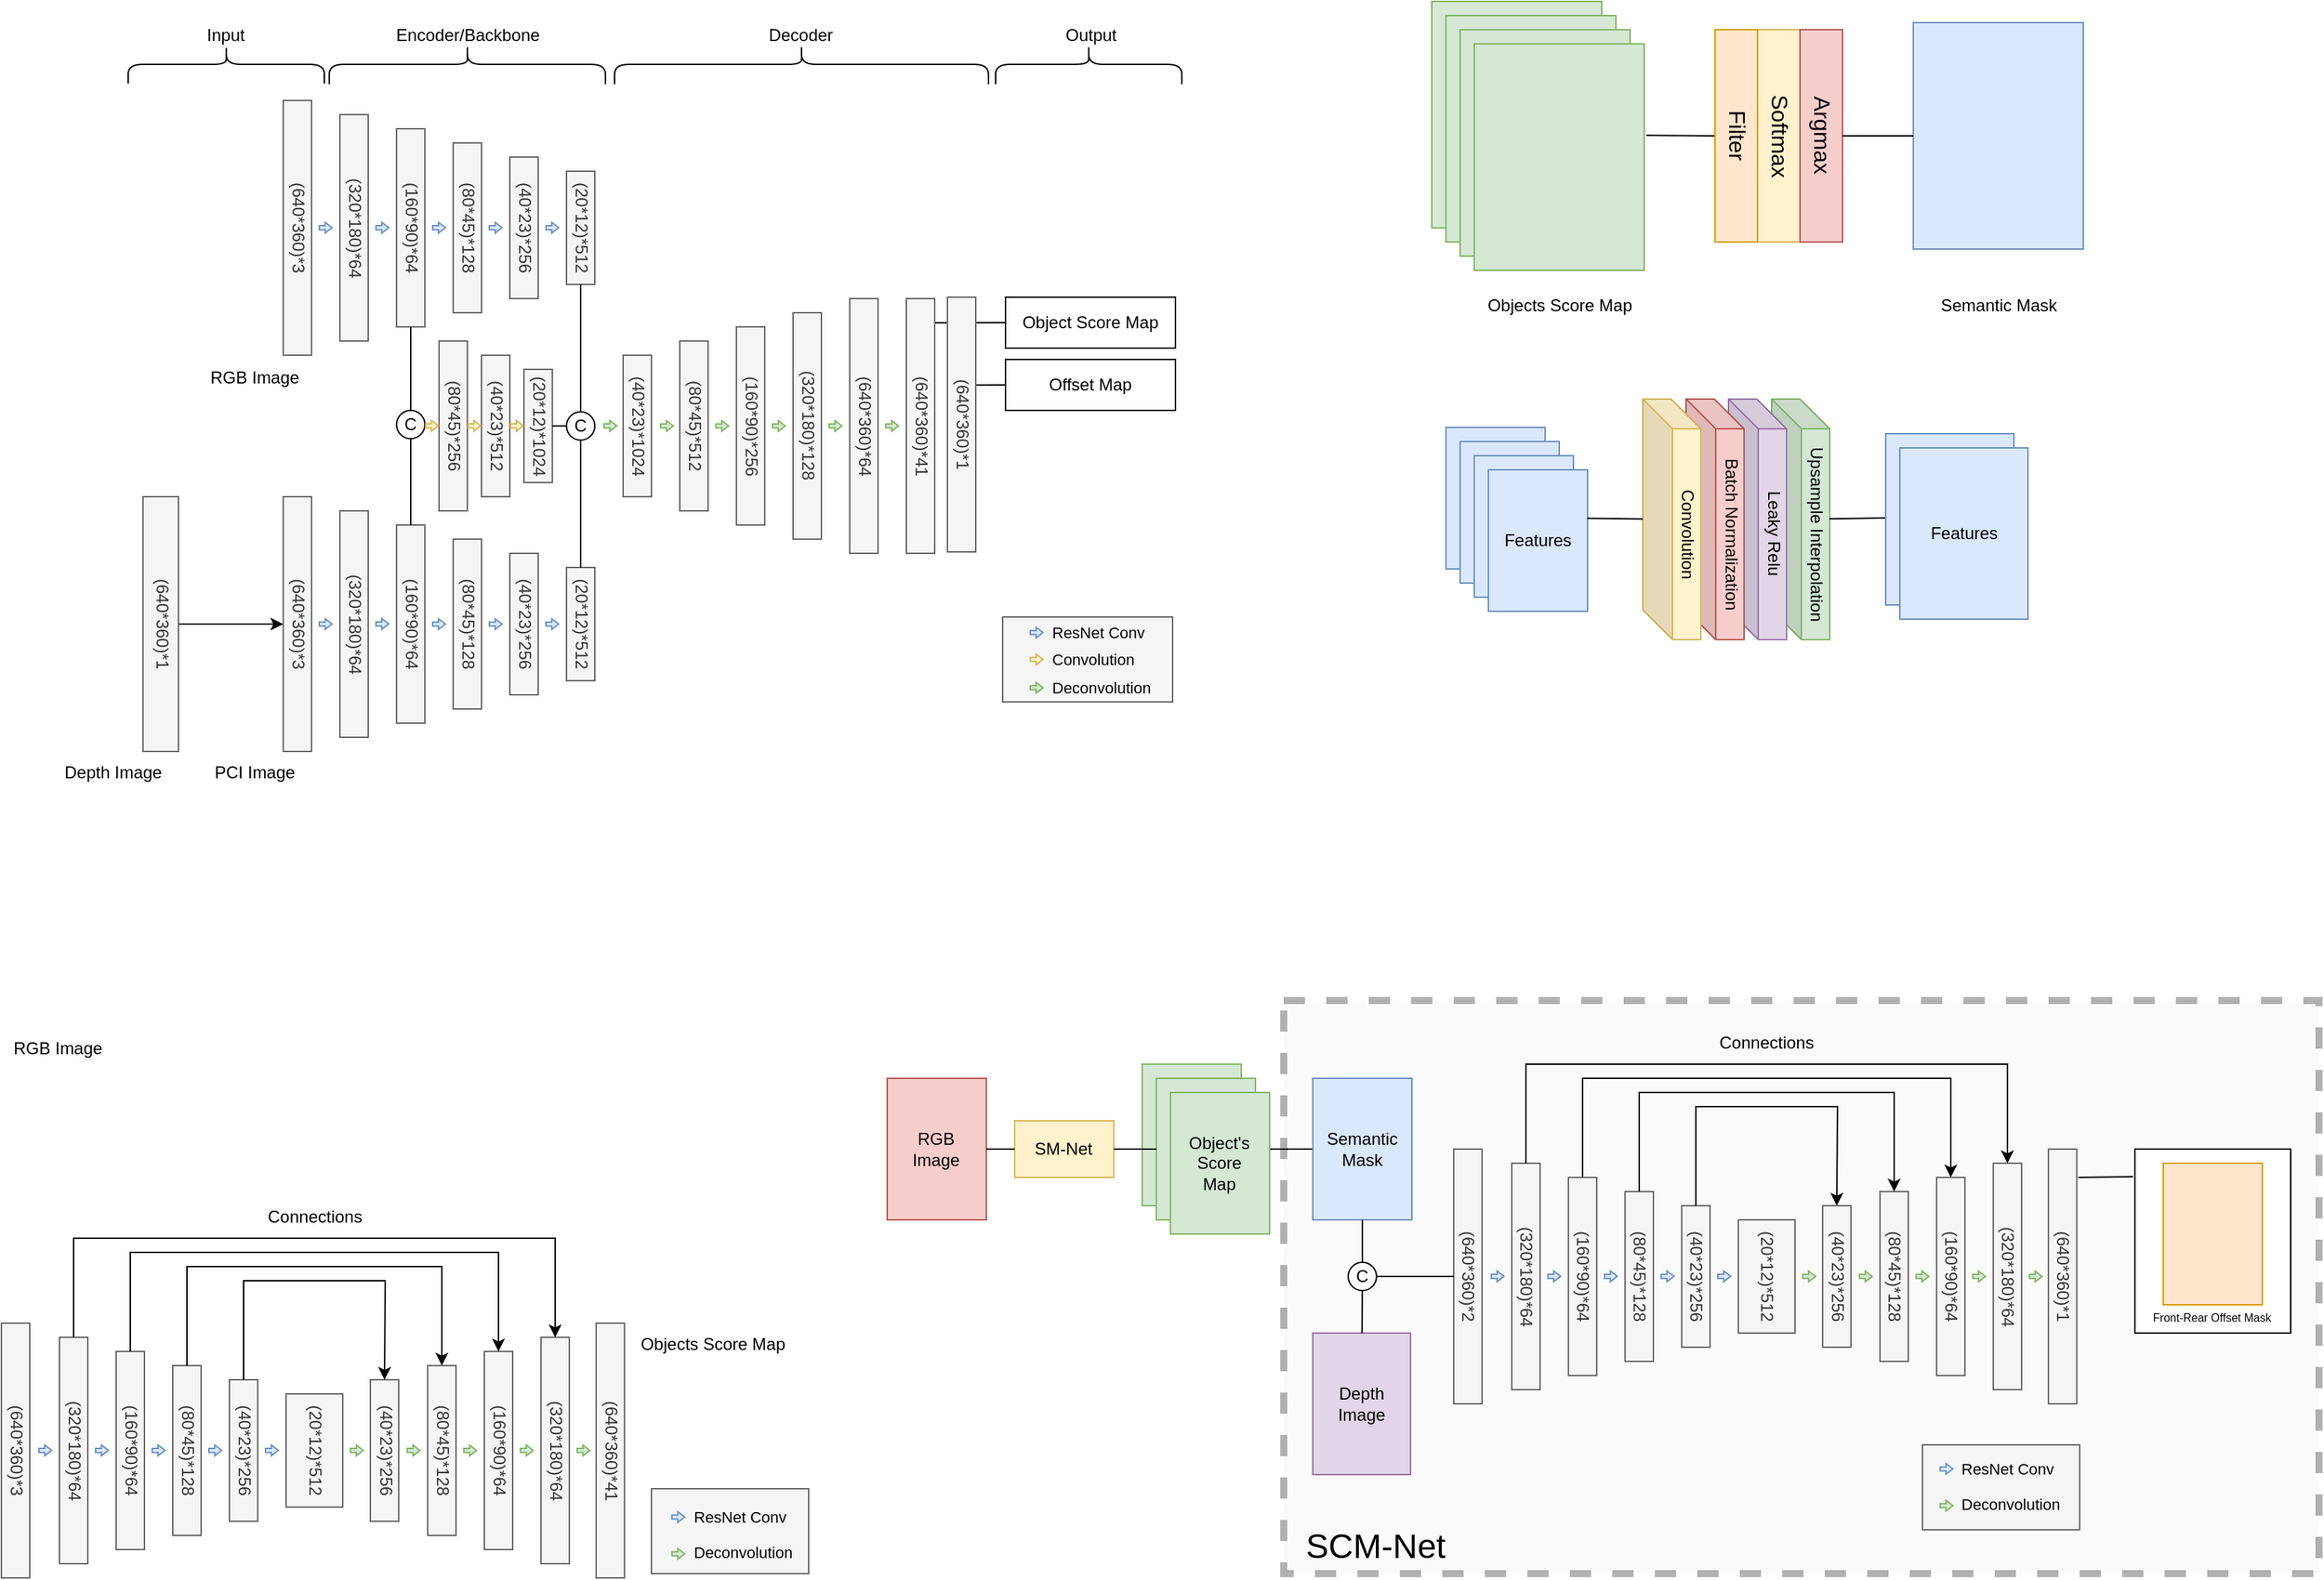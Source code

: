 <mxfile version="24.5.5" type="github">
  <diagram name="Page-1" id="Zy-w6W-C0kYEm2fz4P6m">
    <mxGraphModel dx="1542" dy="823" grid="1" gridSize="10" guides="1" tooltips="1" connect="1" arrows="1" fold="1" page="1" pageScale="1" pageWidth="827" pageHeight="1169" math="0" shadow="0">
      <root>
        <mxCell id="0" />
        <mxCell id="1" parent="0" />
        <mxCell id="u4eNcVwkfvrHF72oSNZv-178" value="" style="rounded=0;whiteSpace=wrap;html=1;fillColor=#f5f5f5;fontColor=#333333;strokeColor=#666666;opacity=50;dashed=1;perimeterSpacing=0;strokeWidth=5;" vertex="1" parent="1">
          <mxGeometry x="905.47" y="761" width="731" height="405" as="geometry" />
        </mxCell>
        <mxCell id="u4eNcVwkfvrHF72oSNZv-167" value="Upsample Interpolation" style="shape=cube;whiteSpace=wrap;html=1;boundedLbl=1;backgroundOutline=1;darkOpacity=0.05;darkOpacity2=0.1;size=21;textDirection=vertical-lr;fillColor=#d5e8d4;strokeColor=#82b366;" vertex="1" parent="1">
          <mxGeometry x="1250" y="336" width="41" height="170" as="geometry" />
        </mxCell>
        <mxCell id="u4eNcVwkfvrHF72oSNZv-166" value="Leaky Relu" style="shape=cube;whiteSpace=wrap;html=1;boundedLbl=1;backgroundOutline=1;darkOpacity=0.05;darkOpacity2=0.1;size=21;textDirection=vertical-lr;fillColor=#e1d5e7;strokeColor=#9673a6;" vertex="1" parent="1">
          <mxGeometry x="1219.5" y="336" width="41" height="170" as="geometry" />
        </mxCell>
        <mxCell id="u4eNcVwkfvrHF72oSNZv-165" value="Batch Normalization" style="shape=cube;whiteSpace=wrap;html=1;boundedLbl=1;backgroundOutline=1;darkOpacity=0.05;darkOpacity2=0.1;size=21;textDirection=vertical-lr;fillColor=#f8cecc;strokeColor=#b85450;" vertex="1" parent="1">
          <mxGeometry x="1189.5" y="336" width="41" height="170" as="geometry" />
        </mxCell>
        <mxCell id="u4eNcVwkfvrHF72oSNZv-153" value="" style="endArrow=none;html=1;rounded=0;entryX=0;entryY=0.5;entryDx=0;entryDy=0;" edge="1" parent="1" source="u4eNcVwkfvrHF72oSNZv-142" target="u4eNcVwkfvrHF72oSNZv-145">
          <mxGeometry width="50" height="50" relative="1" as="geometry">
            <mxPoint x="966.47" y="786" as="sourcePoint" />
            <mxPoint x="1016.47" y="736" as="targetPoint" />
          </mxGeometry>
        </mxCell>
        <mxCell id="r9aLiCNh6eFGl1xrJVVZ-21" value="" style="endArrow=none;html=1;rounded=0;entryX=0;entryY=0.5;entryDx=0;entryDy=0;exitX=0.976;exitY=0.345;exitDx=0;exitDy=0;exitPerimeter=0;" parent="1" source="fbtM9cgjG_IqE8QU2dOS-1" target="r9aLiCNh6eFGl1xrJVVZ-18" edge="1">
          <mxGeometry width="50" height="50" relative="1" as="geometry">
            <mxPoint x="690" y="326" as="sourcePoint" />
            <mxPoint x="790" y="320" as="targetPoint" />
          </mxGeometry>
        </mxCell>
        <mxCell id="r9aLiCNh6eFGl1xrJVVZ-19" value="" style="endArrow=none;html=1;rounded=0;entryX=0;entryY=0.5;entryDx=0;entryDy=0;exitX=0.996;exitY=0.095;exitDx=0;exitDy=0;exitPerimeter=0;" parent="1" source="uLbwFLICeJDCESh0d5ET-37" target="r9aLiCNh6eFGl1xrJVVZ-17" edge="1">
          <mxGeometry width="50" height="50" relative="1" as="geometry">
            <mxPoint x="740" y="370" as="sourcePoint" />
            <mxPoint x="790" y="320" as="targetPoint" />
          </mxGeometry>
        </mxCell>
        <mxCell id="r9aLiCNh6eFGl1xrJVVZ-11" value="" style="rounded=0;whiteSpace=wrap;html=1;fillColor=#f5f5f5;fontColor=#333333;strokeColor=#666666;" parent="1" vertex="1">
          <mxGeometry x="707" y="490" width="120" height="60" as="geometry" />
        </mxCell>
        <mxCell id="uLbwFLICeJDCESh0d5ET-1" value="(640*360)*3" style="rounded=0;whiteSpace=wrap;html=1;textDirection=vertical-lr;fillColor=#f5f5f5;fontColor=#333333;strokeColor=#666666;" parent="1" vertex="1">
          <mxGeometry x="199" y="125" width="20" height="180" as="geometry" />
        </mxCell>
        <mxCell id="uLbwFLICeJDCESh0d5ET-2" value="(320*180)*64" style="rounded=0;whiteSpace=wrap;html=1;textDirection=vertical-lr;fillColor=#f5f5f5;fontColor=#333333;strokeColor=#666666;" parent="1" vertex="1">
          <mxGeometry x="239" y="135" width="20" height="160" as="geometry" />
        </mxCell>
        <mxCell id="uLbwFLICeJDCESh0d5ET-3" value="(160*90)*64" style="rounded=0;whiteSpace=wrap;html=1;textDirection=vertical-lr;fillColor=#f5f5f5;fontColor=#333333;strokeColor=#666666;" parent="1" vertex="1">
          <mxGeometry x="279" y="145" width="20" height="140" as="geometry" />
        </mxCell>
        <mxCell id="uLbwFLICeJDCESh0d5ET-4" value="(80*45)*128" style="rounded=0;whiteSpace=wrap;html=1;textDirection=vertical-lr;fillColor=#f5f5f5;fontColor=#333333;strokeColor=#666666;" parent="1" vertex="1">
          <mxGeometry x="319" y="155" width="20" height="120" as="geometry" />
        </mxCell>
        <mxCell id="uLbwFLICeJDCESh0d5ET-5" value="(40*23)*256" style="rounded=0;whiteSpace=wrap;html=1;textDirection=vertical-lr;fillColor=#f5f5f5;fontColor=#333333;strokeColor=#666666;" parent="1" vertex="1">
          <mxGeometry x="359" y="165" width="20" height="100" as="geometry" />
        </mxCell>
        <mxCell id="uLbwFLICeJDCESh0d5ET-8" value="(640*360)*3" style="rounded=0;whiteSpace=wrap;html=1;textDirection=vertical-lr;fillColor=#f5f5f5;fontColor=#333333;strokeColor=#666666;" parent="1" vertex="1">
          <mxGeometry x="199" y="405" width="20" height="180" as="geometry" />
        </mxCell>
        <mxCell id="uLbwFLICeJDCESh0d5ET-9" value="(320*180)*64" style="rounded=0;whiteSpace=wrap;html=1;textDirection=vertical-lr;fillColor=#f5f5f5;fontColor=#333333;strokeColor=#666666;" parent="1" vertex="1">
          <mxGeometry x="239" y="415" width="20" height="160" as="geometry" />
        </mxCell>
        <mxCell id="uLbwFLICeJDCESh0d5ET-10" value="(160*90)*64" style="rounded=0;whiteSpace=wrap;html=1;textDirection=vertical-lr;fillColor=#f5f5f5;fontColor=#333333;strokeColor=#666666;" parent="1" vertex="1">
          <mxGeometry x="279" y="425" width="20" height="140" as="geometry" />
        </mxCell>
        <mxCell id="uLbwFLICeJDCESh0d5ET-11" value="(80*45)*128" style="rounded=0;whiteSpace=wrap;html=1;textDirection=vertical-lr;fillColor=#f5f5f5;fontColor=#333333;strokeColor=#666666;" parent="1" vertex="1">
          <mxGeometry x="319" y="435" width="20" height="120" as="geometry" />
        </mxCell>
        <mxCell id="uLbwFLICeJDCESh0d5ET-12" value="(40*23)*256" style="rounded=0;whiteSpace=wrap;html=1;textDirection=vertical-lr;fillColor=#f5f5f5;fontColor=#333333;strokeColor=#666666;" parent="1" vertex="1">
          <mxGeometry x="359" y="445" width="20" height="100" as="geometry" />
        </mxCell>
        <mxCell id="uLbwFLICeJDCESh0d5ET-13" value="(20*12)*512" style="rounded=0;whiteSpace=wrap;html=1;textDirection=vertical-lr;fillColor=#f5f5f5;fontColor=#333333;strokeColor=#666666;" parent="1" vertex="1">
          <mxGeometry x="399" y="175" width="20" height="80" as="geometry" />
        </mxCell>
        <mxCell id="uLbwFLICeJDCESh0d5ET-14" value="(20*12)*512" style="rounded=0;whiteSpace=wrap;html=1;textDirection=vertical-lr;fillColor=#f5f5f5;fontColor=#333333;strokeColor=#666666;" parent="1" vertex="1">
          <mxGeometry x="399" y="455" width="20" height="80" as="geometry" />
        </mxCell>
        <mxCell id="uLbwFLICeJDCESh0d5ET-15" value="C" style="ellipse;whiteSpace=wrap;html=1;aspect=fixed;" parent="1" vertex="1">
          <mxGeometry x="279" y="344" width="20" height="20" as="geometry" />
        </mxCell>
        <mxCell id="uLbwFLICeJDCESh0d5ET-16" value="" style="endArrow=none;html=1;rounded=0;entryX=0.5;entryY=1;entryDx=0;entryDy=0;exitX=0.5;exitY=0;exitDx=0;exitDy=0;" parent="1" source="uLbwFLICeJDCESh0d5ET-15" target="uLbwFLICeJDCESh0d5ET-3" edge="1">
          <mxGeometry width="50" height="50" relative="1" as="geometry">
            <mxPoint x="479" y="375" as="sourcePoint" />
            <mxPoint x="529" y="325" as="targetPoint" />
          </mxGeometry>
        </mxCell>
        <mxCell id="uLbwFLICeJDCESh0d5ET-17" value="" style="endArrow=none;html=1;rounded=0;exitX=0.5;exitY=0;exitDx=0;exitDy=0;entryX=0.5;entryY=1;entryDx=0;entryDy=0;" parent="1" source="uLbwFLICeJDCESh0d5ET-10" target="uLbwFLICeJDCESh0d5ET-15" edge="1">
          <mxGeometry width="50" height="50" relative="1" as="geometry">
            <mxPoint x="479" y="375" as="sourcePoint" />
            <mxPoint x="529" y="325" as="targetPoint" />
          </mxGeometry>
        </mxCell>
        <mxCell id="uLbwFLICeJDCESh0d5ET-18" value="(80*45)*256" style="rounded=0;whiteSpace=wrap;html=1;textDirection=vertical-lr;fillColor=#f5f5f5;fontColor=#333333;strokeColor=#666666;" parent="1" vertex="1">
          <mxGeometry x="309" y="295" width="20" height="120" as="geometry" />
        </mxCell>
        <mxCell id="uLbwFLICeJDCESh0d5ET-19" value="(40*23)*512" style="rounded=0;whiteSpace=wrap;html=1;textDirection=vertical-lr;fillColor=#f5f5f5;fontColor=#333333;strokeColor=#666666;" parent="1" vertex="1">
          <mxGeometry x="339" y="305" width="20" height="100" as="geometry" />
        </mxCell>
        <mxCell id="uLbwFLICeJDCESh0d5ET-20" value="(20*12)*1024" style="rounded=0;whiteSpace=wrap;html=1;textDirection=vertical-lr;fillColor=#f5f5f5;fontColor=#333333;strokeColor=#666666;" parent="1" vertex="1">
          <mxGeometry x="369" y="315" width="20" height="80" as="geometry" />
        </mxCell>
        <mxCell id="uLbwFLICeJDCESh0d5ET-21" value="C" style="ellipse;whiteSpace=wrap;html=1;aspect=fixed;" parent="1" vertex="1">
          <mxGeometry x="399" y="345" width="20" height="20" as="geometry" />
        </mxCell>
        <mxCell id="uLbwFLICeJDCESh0d5ET-26" value="" style="endArrow=none;html=1;rounded=0;entryX=0.5;entryY=1;entryDx=0;entryDy=0;exitX=0.5;exitY=0;exitDx=0;exitDy=0;" parent="1" source="uLbwFLICeJDCESh0d5ET-21" target="uLbwFLICeJDCESh0d5ET-13" edge="1">
          <mxGeometry width="50" height="50" relative="1" as="geometry">
            <mxPoint x="479" y="375" as="sourcePoint" />
            <mxPoint x="529" y="325" as="targetPoint" />
          </mxGeometry>
        </mxCell>
        <mxCell id="uLbwFLICeJDCESh0d5ET-27" value="" style="endArrow=none;html=1;rounded=0;exitX=0.5;exitY=0;exitDx=0;exitDy=0;entryX=0.5;entryY=1;entryDx=0;entryDy=0;" parent="1" source="uLbwFLICeJDCESh0d5ET-14" target="uLbwFLICeJDCESh0d5ET-21" edge="1">
          <mxGeometry width="50" height="50" relative="1" as="geometry">
            <mxPoint x="479" y="375" as="sourcePoint" />
            <mxPoint x="529" y="325" as="targetPoint" />
          </mxGeometry>
        </mxCell>
        <mxCell id="uLbwFLICeJDCESh0d5ET-32" value="(40*23)*1024" style="rounded=0;whiteSpace=wrap;html=1;textDirection=vertical-lr;fillColor=#f5f5f5;fontColor=#333333;strokeColor=#666666;" parent="1" vertex="1">
          <mxGeometry x="439" y="305" width="20" height="100" as="geometry" />
        </mxCell>
        <mxCell id="uLbwFLICeJDCESh0d5ET-33" value="(80*45)*512" style="rounded=0;whiteSpace=wrap;html=1;textDirection=vertical-lr;fillColor=#f5f5f5;fontColor=#333333;strokeColor=#666666;" parent="1" vertex="1">
          <mxGeometry x="479" y="295" width="20" height="120" as="geometry" />
        </mxCell>
        <mxCell id="uLbwFLICeJDCESh0d5ET-34" value="(160*90)*256" style="rounded=0;whiteSpace=wrap;html=1;textDirection=vertical-lr;fillColor=#f5f5f5;fontColor=#333333;strokeColor=#666666;" parent="1" vertex="1">
          <mxGeometry x="519" y="285" width="20" height="140" as="geometry" />
        </mxCell>
        <mxCell id="uLbwFLICeJDCESh0d5ET-35" value="(320*180)*128" style="rounded=0;whiteSpace=wrap;html=1;textDirection=vertical-lr;fillColor=#f5f5f5;fontColor=#333333;strokeColor=#666666;" parent="1" vertex="1">
          <mxGeometry x="559" y="275" width="20" height="160" as="geometry" />
        </mxCell>
        <mxCell id="uLbwFLICeJDCESh0d5ET-36" value="(640*360)*64" style="rounded=0;whiteSpace=wrap;html=1;textDirection=vertical-lr;fillColor=#f5f5f5;fontColor=#333333;strokeColor=#666666;" parent="1" vertex="1">
          <mxGeometry x="599" y="265" width="20" height="180" as="geometry" />
        </mxCell>
        <mxCell id="uLbwFLICeJDCESh0d5ET-37" value="(640*360)*41" style="rounded=0;whiteSpace=wrap;html=1;textDirection=vertical-lr;fillColor=#f5f5f5;fontColor=#333333;strokeColor=#666666;" parent="1" vertex="1">
          <mxGeometry x="639" y="265" width="20" height="180" as="geometry" />
        </mxCell>
        <mxCell id="uLbwFLICeJDCESh0d5ET-48" value="" style="shape=flexArrow;endArrow=classic;html=1;rounded=0;endWidth=3.737;endSize=1.293;width=2.836;textDirection=vertical-lr;fillColor=#d5e8d4;strokeColor=#82b366;" parent="1" edge="1">
          <mxGeometry width="50" height="50" relative="1" as="geometry">
            <mxPoint x="465" y="355" as="sourcePoint" />
            <mxPoint x="475" y="355" as="targetPoint" />
          </mxGeometry>
        </mxCell>
        <mxCell id="uLbwFLICeJDCESh0d5ET-52" value="" style="shape=flexArrow;endArrow=classic;html=1;rounded=0;endWidth=3.737;endSize=1.293;width=2.836;fillColor=#fff2cc;strokeColor=#d6b656;" parent="1" edge="1">
          <mxGeometry width="50" height="50" relative="1" as="geometry">
            <mxPoint x="299" y="354.9" as="sourcePoint" />
            <mxPoint x="309" y="354.9" as="targetPoint" />
          </mxGeometry>
        </mxCell>
        <mxCell id="uLbwFLICeJDCESh0d5ET-53" value="" style="shape=flexArrow;endArrow=classic;html=1;rounded=0;endWidth=3.737;endSize=1.293;width=2.836;textDirection=vertical-lr;fillColor=#fff2cc;strokeColor=#d6b656;" parent="1" edge="1">
          <mxGeometry width="50" height="50" relative="1" as="geometry">
            <mxPoint x="329" y="354.9" as="sourcePoint" />
            <mxPoint x="339" y="354.9" as="targetPoint" />
          </mxGeometry>
        </mxCell>
        <mxCell id="uLbwFLICeJDCESh0d5ET-54" value="" style="shape=flexArrow;endArrow=classic;html=1;rounded=0;endWidth=3.737;endSize=1.293;width=2.836;textDirection=vertical-lr;fillColor=#fff2cc;strokeColor=#d6b656;" parent="1" edge="1">
          <mxGeometry width="50" height="50" relative="1" as="geometry">
            <mxPoint x="359" y="354.9" as="sourcePoint" />
            <mxPoint x="369" y="354.9" as="targetPoint" />
          </mxGeometry>
        </mxCell>
        <mxCell id="uLbwFLICeJDCESh0d5ET-57" value="" style="shape=flexArrow;endArrow=classic;html=1;rounded=0;endWidth=3.737;endSize=1.293;width=2.836;textDirection=vertical-lr;fillColor=#dae8fc;strokeColor=#6c8ebf;" parent="1" edge="1">
          <mxGeometry width="50" height="50" relative="1" as="geometry">
            <mxPoint x="224" y="495" as="sourcePoint" />
            <mxPoint x="234" y="495" as="targetPoint" />
          </mxGeometry>
        </mxCell>
        <mxCell id="uLbwFLICeJDCESh0d5ET-58" value="" style="shape=flexArrow;endArrow=classic;html=1;rounded=0;endWidth=3.737;endSize=1.293;width=2.836;textDirection=vertical-lr;fillColor=#dae8fc;strokeColor=#6c8ebf;" parent="1" edge="1">
          <mxGeometry width="50" height="50" relative="1" as="geometry">
            <mxPoint x="264" y="494.9" as="sourcePoint" />
            <mxPoint x="274" y="494.9" as="targetPoint" />
          </mxGeometry>
        </mxCell>
        <mxCell id="uLbwFLICeJDCESh0d5ET-59" value="" style="shape=flexArrow;endArrow=classic;html=1;rounded=0;endWidth=3.737;endSize=1.293;width=2.836;textDirection=vertical-lr;fillColor=#dae8fc;strokeColor=#6c8ebf;" parent="1" edge="1">
          <mxGeometry width="50" height="50" relative="1" as="geometry">
            <mxPoint x="304" y="495" as="sourcePoint" />
            <mxPoint x="314" y="495" as="targetPoint" />
          </mxGeometry>
        </mxCell>
        <mxCell id="uLbwFLICeJDCESh0d5ET-60" value="" style="shape=flexArrow;endArrow=classic;html=1;rounded=0;endWidth=3.737;endSize=1.293;width=2.836;textDirection=vertical-lr;fillColor=#dae8fc;strokeColor=#6c8ebf;" parent="1" edge="1">
          <mxGeometry width="50" height="50" relative="1" as="geometry">
            <mxPoint x="344" y="495" as="sourcePoint" />
            <mxPoint x="354" y="495" as="targetPoint" />
          </mxGeometry>
        </mxCell>
        <mxCell id="uLbwFLICeJDCESh0d5ET-61" value="" style="shape=flexArrow;endArrow=classic;html=1;rounded=0;endWidth=3.737;endSize=1.293;width=2.836;textDirection=vertical-lr;fillColor=#dae8fc;strokeColor=#6c8ebf;" parent="1" edge="1">
          <mxGeometry width="50" height="50" relative="1" as="geometry">
            <mxPoint x="384" y="495" as="sourcePoint" />
            <mxPoint x="394" y="495" as="targetPoint" />
          </mxGeometry>
        </mxCell>
        <mxCell id="uLbwFLICeJDCESh0d5ET-62" value="" style="shape=flexArrow;endArrow=classic;html=1;rounded=0;endWidth=3.737;endSize=1.293;width=2.836;textDirection=vertical-lr;fillColor=#dae8fc;strokeColor=#6c8ebf;" parent="1" edge="1">
          <mxGeometry width="50" height="50" relative="1" as="geometry">
            <mxPoint x="224" y="214.9" as="sourcePoint" />
            <mxPoint x="234" y="214.9" as="targetPoint" />
          </mxGeometry>
        </mxCell>
        <mxCell id="uLbwFLICeJDCESh0d5ET-63" value="" style="shape=flexArrow;endArrow=classic;html=1;rounded=0;endWidth=3.737;endSize=1.293;width=2.836;textDirection=vertical-lr;fillColor=#dae8fc;strokeColor=#6c8ebf;" parent="1" edge="1">
          <mxGeometry width="50" height="50" relative="1" as="geometry">
            <mxPoint x="264" y="214.9" as="sourcePoint" />
            <mxPoint x="274" y="214.9" as="targetPoint" />
          </mxGeometry>
        </mxCell>
        <mxCell id="uLbwFLICeJDCESh0d5ET-64" value="" style="shape=flexArrow;endArrow=classic;html=1;rounded=0;endWidth=3.737;endSize=1.293;width=2.836;textDirection=vertical-lr;fillColor=#dae8fc;strokeColor=#6c8ebf;" parent="1" edge="1">
          <mxGeometry width="50" height="50" relative="1" as="geometry">
            <mxPoint x="304" y="214.9" as="sourcePoint" />
            <mxPoint x="314" y="214.9" as="targetPoint" />
          </mxGeometry>
        </mxCell>
        <mxCell id="uLbwFLICeJDCESh0d5ET-65" value="" style="shape=flexArrow;endArrow=classic;html=1;rounded=0;endWidth=3.737;endSize=1.293;width=2.836;textDirection=vertical-lr;fillColor=#dae8fc;strokeColor=#6c8ebf;" parent="1" edge="1">
          <mxGeometry width="50" height="50" relative="1" as="geometry">
            <mxPoint x="344" y="214.9" as="sourcePoint" />
            <mxPoint x="354" y="214.9" as="targetPoint" />
          </mxGeometry>
        </mxCell>
        <mxCell id="uLbwFLICeJDCESh0d5ET-66" value="" style="shape=flexArrow;endArrow=classic;html=1;rounded=0;endWidth=3.737;endSize=1.293;width=2.836;textDirection=vertical-lr;fillColor=#dae8fc;strokeColor=#6c8ebf;" parent="1" edge="1">
          <mxGeometry width="50" height="50" relative="1" as="geometry">
            <mxPoint x="384" y="214.9" as="sourcePoint" />
            <mxPoint x="394" y="214.9" as="targetPoint" />
          </mxGeometry>
        </mxCell>
        <mxCell id="uLbwFLICeJDCESh0d5ET-67" value="" style="shape=flexArrow;endArrow=classic;html=1;rounded=0;endWidth=3.737;endSize=1.293;width=2.836;fillColor=#d5e8d4;strokeColor=#82b366;" parent="1" edge="1">
          <mxGeometry width="50" height="50" relative="1" as="geometry">
            <mxPoint x="425" y="354.9" as="sourcePoint" />
            <mxPoint x="435" y="354.9" as="targetPoint" />
          </mxGeometry>
        </mxCell>
        <mxCell id="uLbwFLICeJDCESh0d5ET-68" value="" style="shape=flexArrow;endArrow=classic;html=1;rounded=0;endWidth=3.737;endSize=1.293;width=2.836;textDirection=vertical-lr;fillColor=#d5e8d4;strokeColor=#82b366;" parent="1" edge="1">
          <mxGeometry width="50" height="50" relative="1" as="geometry">
            <mxPoint x="504" y="355" as="sourcePoint" />
            <mxPoint x="514" y="355" as="targetPoint" />
          </mxGeometry>
        </mxCell>
        <mxCell id="uLbwFLICeJDCESh0d5ET-70" value="" style="shape=flexArrow;endArrow=classic;html=1;rounded=0;endWidth=3.737;endSize=1.293;width=2.836;textDirection=vertical-lr;fillColor=#d5e8d4;strokeColor=#82b366;" parent="1" edge="1">
          <mxGeometry width="50" height="50" relative="1" as="geometry">
            <mxPoint x="544" y="355" as="sourcePoint" />
            <mxPoint x="554" y="355" as="targetPoint" />
          </mxGeometry>
        </mxCell>
        <mxCell id="uLbwFLICeJDCESh0d5ET-71" value="" style="shape=flexArrow;endArrow=classic;html=1;rounded=0;endWidth=3.737;endSize=1.293;width=2.836;textDirection=vertical-lr;fillColor=#d5e8d4;strokeColor=#82b366;" parent="1" edge="1">
          <mxGeometry width="50" height="50" relative="1" as="geometry">
            <mxPoint x="584" y="355" as="sourcePoint" />
            <mxPoint x="594" y="355" as="targetPoint" />
          </mxGeometry>
        </mxCell>
        <mxCell id="uLbwFLICeJDCESh0d5ET-72" value="" style="shape=flexArrow;endArrow=classic;html=1;rounded=0;endWidth=3.737;endSize=1.293;width=2.836;textDirection=vertical-lr;fillColor=#d5e8d4;strokeColor=#82b366;" parent="1" edge="1">
          <mxGeometry width="50" height="50" relative="1" as="geometry">
            <mxPoint x="624" y="355" as="sourcePoint" />
            <mxPoint x="634" y="355" as="targetPoint" />
          </mxGeometry>
        </mxCell>
        <mxCell id="uLbwFLICeJDCESh0d5ET-74" value="" style="endArrow=none;html=1;rounded=0;exitX=1;exitY=0.5;exitDx=0;exitDy=0;" parent="1" source="uLbwFLICeJDCESh0d5ET-20" edge="1">
          <mxGeometry width="50" height="50" relative="1" as="geometry">
            <mxPoint x="409" y="405" as="sourcePoint" />
            <mxPoint x="399" y="355" as="targetPoint" />
          </mxGeometry>
        </mxCell>
        <mxCell id="fbtM9cgjG_IqE8QU2dOS-1" value="(640*360)*1" style="rounded=0;whiteSpace=wrap;html=1;textDirection=vertical-lr;fillColor=#f5f5f5;fontColor=#333333;strokeColor=#666666;" parent="1" vertex="1">
          <mxGeometry x="668" y="264" width="20" height="180" as="geometry" />
        </mxCell>
        <mxCell id="r9aLiCNh6eFGl1xrJVVZ-3" value="" style="shape=flexArrow;endArrow=classic;html=1;rounded=0;endWidth=3.737;endSize=1.293;width=2.836;textDirection=vertical-lr;fillColor=#dae8fc;strokeColor=#6c8ebf;" parent="1" edge="1">
          <mxGeometry width="50" height="50" relative="1" as="geometry">
            <mxPoint x="726" y="501" as="sourcePoint" />
            <mxPoint x="736" y="501" as="targetPoint" />
          </mxGeometry>
        </mxCell>
        <mxCell id="r9aLiCNh6eFGl1xrJVVZ-5" value="ResNet Conv" style="text;html=1;align=left;verticalAlign=middle;whiteSpace=wrap;rounded=0;fontSize=11;" parent="1" vertex="1">
          <mxGeometry x="740" y="486" width="70" height="30" as="geometry" />
        </mxCell>
        <mxCell id="r9aLiCNh6eFGl1xrJVVZ-6" value="" style="shape=flexArrow;endArrow=classic;html=1;rounded=0;endWidth=3.737;endSize=1.293;width=2.836;textDirection=vertical-lr;fillColor=#fff2cc;strokeColor=#d6b656;" parent="1" edge="1">
          <mxGeometry width="50" height="50" relative="1" as="geometry">
            <mxPoint x="726" y="520" as="sourcePoint" />
            <mxPoint x="736" y="520" as="targetPoint" />
          </mxGeometry>
        </mxCell>
        <mxCell id="r9aLiCNh6eFGl1xrJVVZ-7" value="Convolution" style="text;html=1;align=left;verticalAlign=middle;whiteSpace=wrap;rounded=0;fontSize=11;" parent="1" vertex="1">
          <mxGeometry x="740" y="505" width="70" height="30" as="geometry" />
        </mxCell>
        <mxCell id="r9aLiCNh6eFGl1xrJVVZ-8" value="" style="shape=flexArrow;endArrow=classic;html=1;rounded=0;endWidth=3.737;endSize=1.293;width=2.836;textDirection=vertical-lr;fillColor=#d5e8d4;strokeColor=#82b366;" parent="1" edge="1">
          <mxGeometry width="50" height="50" relative="1" as="geometry">
            <mxPoint x="726" y="540" as="sourcePoint" />
            <mxPoint x="736" y="540" as="targetPoint" />
          </mxGeometry>
        </mxCell>
        <mxCell id="r9aLiCNh6eFGl1xrJVVZ-9" value="Deconvolution" style="text;html=1;align=left;verticalAlign=middle;whiteSpace=wrap;rounded=0;fontSize=11;" parent="1" vertex="1">
          <mxGeometry x="740" y="525" width="70" height="30" as="geometry" />
        </mxCell>
        <mxCell id="r9aLiCNh6eFGl1xrJVVZ-12" value="RGB Image" style="text;html=1;align=center;verticalAlign=middle;whiteSpace=wrap;rounded=0;" parent="1" vertex="1">
          <mxGeometry x="139" y="306" width="80" height="30" as="geometry" />
        </mxCell>
        <mxCell id="r9aLiCNh6eFGl1xrJVVZ-13" value="Depth Image" style="text;html=1;align=center;verticalAlign=middle;whiteSpace=wrap;rounded=0;" parent="1" vertex="1">
          <mxGeometry x="39" y="585" width="80" height="30" as="geometry" />
        </mxCell>
        <mxCell id="r9aLiCNh6eFGl1xrJVVZ-15" value="" style="edgeStyle=orthogonalEdgeStyle;rounded=0;orthogonalLoop=1;jettySize=auto;html=1;" parent="1" source="r9aLiCNh6eFGl1xrJVVZ-14" target="uLbwFLICeJDCESh0d5ET-8" edge="1">
          <mxGeometry relative="1" as="geometry" />
        </mxCell>
        <mxCell id="r9aLiCNh6eFGl1xrJVVZ-14" value="(640*360)*1" style="rounded=0;whiteSpace=wrap;html=1;textDirection=vertical-lr;fillColor=#f5f5f5;fontColor=#333333;strokeColor=#666666;" parent="1" vertex="1">
          <mxGeometry x="100" y="405" width="25" height="180" as="geometry" />
        </mxCell>
        <mxCell id="r9aLiCNh6eFGl1xrJVVZ-16" value="PCI Image" style="text;html=1;align=center;verticalAlign=middle;whiteSpace=wrap;rounded=0;" parent="1" vertex="1">
          <mxGeometry x="139" y="585" width="80" height="30" as="geometry" />
        </mxCell>
        <mxCell id="r9aLiCNh6eFGl1xrJVVZ-17" value="Object Score Map" style="rounded=0;whiteSpace=wrap;html=1;" parent="1" vertex="1">
          <mxGeometry x="709" y="264" width="120" height="36" as="geometry" />
        </mxCell>
        <mxCell id="r9aLiCNh6eFGl1xrJVVZ-18" value="Offset Map" style="rounded=0;whiteSpace=wrap;html=1;" parent="1" vertex="1">
          <mxGeometry x="709" y="308" width="120" height="36" as="geometry" />
        </mxCell>
        <mxCell id="u4eNcVwkfvrHF72oSNZv-18" value="" style="shape=curlyBracket;whiteSpace=wrap;html=1;rounded=1;labelPosition=left;verticalLabelPosition=middle;align=right;verticalAlign=middle;rotation=90;size=0.5;" vertex="1" parent="1">
          <mxGeometry x="314.98" y="2" width="28.05" height="195" as="geometry" />
        </mxCell>
        <mxCell id="u4eNcVwkfvrHF72oSNZv-20" value="Encoder/Backbone" style="text;html=1;align=center;verticalAlign=middle;whiteSpace=wrap;rounded=0;" vertex="1" parent="1">
          <mxGeometry x="268.51" y="63.5" width="121" height="30" as="geometry" />
        </mxCell>
        <mxCell id="u4eNcVwkfvrHF72oSNZv-21" value="" style="shape=curlyBracket;whiteSpace=wrap;html=1;rounded=1;labelPosition=left;verticalLabelPosition=middle;align=right;verticalAlign=middle;rotation=90;size=0.5;" vertex="1" parent="1">
          <mxGeometry x="145.25" y="30.25" width="27.05" height="138.5" as="geometry" />
        </mxCell>
        <mxCell id="u4eNcVwkfvrHF72oSNZv-22" value="Input" style="text;html=1;align=center;verticalAlign=middle;whiteSpace=wrap;rounded=0;" vertex="1" parent="1">
          <mxGeometry x="98.28" y="63.5" width="121" height="30" as="geometry" />
        </mxCell>
        <mxCell id="u4eNcVwkfvrHF72oSNZv-25" value="" style="shape=curlyBracket;whiteSpace=wrap;html=1;rounded=1;labelPosition=left;verticalLabelPosition=middle;align=right;verticalAlign=middle;rotation=90;size=0.5;" vertex="1" parent="1">
          <mxGeometry x="550.95" y="-32.5" width="28.05" height="264" as="geometry" />
        </mxCell>
        <mxCell id="u4eNcVwkfvrHF72oSNZv-26" value="Decoder" style="text;html=1;align=center;verticalAlign=middle;whiteSpace=wrap;rounded=0;" vertex="1" parent="1">
          <mxGeometry x="504.47" y="63.5" width="121" height="30" as="geometry" />
        </mxCell>
        <mxCell id="u4eNcVwkfvrHF72oSNZv-27" value="" style="shape=curlyBracket;whiteSpace=wrap;html=1;rounded=1;labelPosition=left;verticalLabelPosition=middle;align=right;verticalAlign=middle;rotation=90;size=0.5;" vertex="1" parent="1">
          <mxGeometry x="753.75" y="33.75" width="28.05" height="131.5" as="geometry" />
        </mxCell>
        <mxCell id="u4eNcVwkfvrHF72oSNZv-28" value="Output" style="text;html=1;align=center;verticalAlign=middle;whiteSpace=wrap;rounded=0;" vertex="1" parent="1">
          <mxGeometry x="708.5" y="63.5" width="121" height="30" as="geometry" />
        </mxCell>
        <mxCell id="u4eNcVwkfvrHF72oSNZv-33" value="(640*360)*3" style="rounded=0;whiteSpace=wrap;html=1;textDirection=vertical-lr;fillColor=#f5f5f5;fontColor=#333333;strokeColor=#666666;" vertex="1" parent="1">
          <mxGeometry y="989" width="20" height="180" as="geometry" />
        </mxCell>
        <mxCell id="u4eNcVwkfvrHF72oSNZv-34" value="(320*180)*64" style="rounded=0;whiteSpace=wrap;html=1;textDirection=vertical-lr;fillColor=#f5f5f5;fontColor=#333333;strokeColor=#666666;" vertex="1" parent="1">
          <mxGeometry x="41" y="999" width="20" height="160" as="geometry" />
        </mxCell>
        <mxCell id="u4eNcVwkfvrHF72oSNZv-35" value="(160*90)*64" style="rounded=0;whiteSpace=wrap;html=1;textDirection=vertical-lr;fillColor=#f5f5f5;fontColor=#333333;strokeColor=#666666;" vertex="1" parent="1">
          <mxGeometry x="81" y="1009" width="20" height="140" as="geometry" />
        </mxCell>
        <mxCell id="u4eNcVwkfvrHF72oSNZv-36" value="(80*45)*128" style="rounded=0;whiteSpace=wrap;html=1;textDirection=vertical-lr;fillColor=#f5f5f5;fontColor=#333333;strokeColor=#666666;" vertex="1" parent="1">
          <mxGeometry x="121" y="1019" width="20" height="120" as="geometry" />
        </mxCell>
        <mxCell id="u4eNcVwkfvrHF72oSNZv-37" value="(40*23)*256" style="rounded=0;whiteSpace=wrap;html=1;textDirection=vertical-lr;fillColor=#f5f5f5;fontColor=#333333;strokeColor=#666666;" vertex="1" parent="1">
          <mxGeometry x="161" y="1029" width="20" height="100" as="geometry" />
        </mxCell>
        <mxCell id="u4eNcVwkfvrHF72oSNZv-38" value="(20*12)*512" style="rounded=0;whiteSpace=wrap;html=1;textDirection=vertical-lr;fillColor=#f5f5f5;fontColor=#333333;strokeColor=#666666;" vertex="1" parent="1">
          <mxGeometry x="201" y="1039" width="40" height="80" as="geometry" />
        </mxCell>
        <mxCell id="u4eNcVwkfvrHF72oSNZv-39" value="" style="shape=flexArrow;endArrow=classic;html=1;rounded=0;endWidth=3.737;endSize=1.293;width=2.836;textDirection=vertical-lr;fillColor=#dae8fc;strokeColor=#6c8ebf;" edge="1" parent="1">
          <mxGeometry width="50" height="50" relative="1" as="geometry">
            <mxPoint x="26" y="1078.9" as="sourcePoint" />
            <mxPoint x="36" y="1078.9" as="targetPoint" />
          </mxGeometry>
        </mxCell>
        <mxCell id="u4eNcVwkfvrHF72oSNZv-40" value="" style="shape=flexArrow;endArrow=classic;html=1;rounded=0;endWidth=3.737;endSize=1.293;width=2.836;textDirection=vertical-lr;fillColor=#dae8fc;strokeColor=#6c8ebf;" edge="1" parent="1">
          <mxGeometry width="50" height="50" relative="1" as="geometry">
            <mxPoint x="66" y="1078.9" as="sourcePoint" />
            <mxPoint x="76" y="1078.9" as="targetPoint" />
          </mxGeometry>
        </mxCell>
        <mxCell id="u4eNcVwkfvrHF72oSNZv-41" value="" style="shape=flexArrow;endArrow=classic;html=1;rounded=0;endWidth=3.737;endSize=1.293;width=2.836;textDirection=vertical-lr;fillColor=#dae8fc;strokeColor=#6c8ebf;" edge="1" parent="1">
          <mxGeometry width="50" height="50" relative="1" as="geometry">
            <mxPoint x="106" y="1078.9" as="sourcePoint" />
            <mxPoint x="116" y="1078.9" as="targetPoint" />
          </mxGeometry>
        </mxCell>
        <mxCell id="u4eNcVwkfvrHF72oSNZv-42" value="" style="shape=flexArrow;endArrow=classic;html=1;rounded=0;endWidth=3.737;endSize=1.293;width=2.836;textDirection=vertical-lr;fillColor=#dae8fc;strokeColor=#6c8ebf;" edge="1" parent="1">
          <mxGeometry width="50" height="50" relative="1" as="geometry">
            <mxPoint x="146" y="1078.9" as="sourcePoint" />
            <mxPoint x="156" y="1078.9" as="targetPoint" />
          </mxGeometry>
        </mxCell>
        <mxCell id="u4eNcVwkfvrHF72oSNZv-43" value="" style="shape=flexArrow;endArrow=classic;html=1;rounded=0;endWidth=3.737;endSize=1.293;width=2.836;textDirection=vertical-lr;fillColor=#dae8fc;strokeColor=#6c8ebf;" edge="1" parent="1">
          <mxGeometry width="50" height="50" relative="1" as="geometry">
            <mxPoint x="186" y="1078.9" as="sourcePoint" />
            <mxPoint x="196" y="1078.9" as="targetPoint" />
          </mxGeometry>
        </mxCell>
        <mxCell id="u4eNcVwkfvrHF72oSNZv-44" value="(40*23)*256" style="rounded=0;whiteSpace=wrap;html=1;textDirection=vertical-lr;fillColor=#f5f5f5;fontColor=#333333;strokeColor=#666666;" vertex="1" parent="1">
          <mxGeometry x="260.51" y="1029" width="20" height="100" as="geometry" />
        </mxCell>
        <mxCell id="u4eNcVwkfvrHF72oSNZv-45" value="(80*45)*128" style="rounded=0;whiteSpace=wrap;html=1;textDirection=vertical-lr;fillColor=#f5f5f5;fontColor=#333333;strokeColor=#666666;" vertex="1" parent="1">
          <mxGeometry x="301" y="1019" width="20" height="120" as="geometry" />
        </mxCell>
        <mxCell id="u4eNcVwkfvrHF72oSNZv-46" value="(160*90)*64" style="rounded=0;whiteSpace=wrap;html=1;textDirection=vertical-lr;fillColor=#f5f5f5;fontColor=#333333;strokeColor=#666666;" vertex="1" parent="1">
          <mxGeometry x="341" y="1009" width="20" height="140" as="geometry" />
        </mxCell>
        <mxCell id="u4eNcVwkfvrHF72oSNZv-47" value="(320*180)*64" style="rounded=0;whiteSpace=wrap;html=1;textDirection=vertical-lr;fillColor=#f5f5f5;fontColor=#333333;strokeColor=#666666;" vertex="1" parent="1">
          <mxGeometry x="381" y="999" width="20" height="160" as="geometry" />
        </mxCell>
        <mxCell id="u4eNcVwkfvrHF72oSNZv-48" value="(640*360)*41" style="rounded=0;whiteSpace=wrap;html=1;textDirection=vertical-lr;fillColor=#f5f5f5;fontColor=#333333;strokeColor=#666666;" vertex="1" parent="1">
          <mxGeometry x="419.95" y="989" width="20" height="180" as="geometry" />
        </mxCell>
        <mxCell id="u4eNcVwkfvrHF72oSNZv-49" value="" style="shape=flexArrow;endArrow=classic;html=1;rounded=0;endWidth=3.737;endSize=1.293;width=2.836;fillColor=#d5e8d4;strokeColor=#82b366;" edge="1" parent="1">
          <mxGeometry width="50" height="50" relative="1" as="geometry">
            <mxPoint x="286" y="1078.94" as="sourcePoint" />
            <mxPoint x="296" y="1078.94" as="targetPoint" />
          </mxGeometry>
        </mxCell>
        <mxCell id="u4eNcVwkfvrHF72oSNZv-50" value="" style="shape=flexArrow;endArrow=classic;html=1;rounded=0;endWidth=3.737;endSize=1.293;width=2.836;fillColor=#d5e8d4;strokeColor=#82b366;" edge="1" parent="1">
          <mxGeometry width="50" height="50" relative="1" as="geometry">
            <mxPoint x="246" y="1078.94" as="sourcePoint" />
            <mxPoint x="256" y="1078.94" as="targetPoint" />
          </mxGeometry>
        </mxCell>
        <mxCell id="u4eNcVwkfvrHF72oSNZv-51" value="" style="shape=flexArrow;endArrow=classic;html=1;rounded=0;endWidth=3.737;endSize=1.293;width=2.836;fillColor=#d5e8d4;strokeColor=#82b366;" edge="1" parent="1">
          <mxGeometry width="50" height="50" relative="1" as="geometry">
            <mxPoint x="326" y="1078.94" as="sourcePoint" />
            <mxPoint x="336" y="1078.94" as="targetPoint" />
          </mxGeometry>
        </mxCell>
        <mxCell id="u4eNcVwkfvrHF72oSNZv-52" value="" style="shape=flexArrow;endArrow=classic;html=1;rounded=0;endWidth=3.737;endSize=1.293;width=2.836;fillColor=#d5e8d4;strokeColor=#82b366;" edge="1" parent="1">
          <mxGeometry width="50" height="50" relative="1" as="geometry">
            <mxPoint x="366" y="1078.94" as="sourcePoint" />
            <mxPoint x="376" y="1078.94" as="targetPoint" />
          </mxGeometry>
        </mxCell>
        <mxCell id="u4eNcVwkfvrHF72oSNZv-53" value="" style="shape=flexArrow;endArrow=classic;html=1;rounded=0;endWidth=3.737;endSize=1.293;width=2.836;fillColor=#d5e8d4;strokeColor=#82b366;" edge="1" parent="1">
          <mxGeometry width="50" height="50" relative="1" as="geometry">
            <mxPoint x="406" y="1078.94" as="sourcePoint" />
            <mxPoint x="416" y="1078.94" as="targetPoint" />
          </mxGeometry>
        </mxCell>
        <mxCell id="u4eNcVwkfvrHF72oSNZv-54" value="" style="endArrow=classic;html=1;rounded=0;exitX=0.5;exitY=0;exitDx=0;exitDy=0;entryX=0.5;entryY=0;entryDx=0;entryDy=0;" edge="1" parent="1" source="u4eNcVwkfvrHF72oSNZv-34" target="u4eNcVwkfvrHF72oSNZv-47">
          <mxGeometry width="50" height="50" relative="1" as="geometry">
            <mxPoint x="70" y="969" as="sourcePoint" />
            <mxPoint x="391.432" y="949" as="targetPoint" />
            <Array as="points">
              <mxPoint x="51" y="929" />
              <mxPoint x="221" y="929" />
              <mxPoint x="391" y="929" />
            </Array>
          </mxGeometry>
        </mxCell>
        <mxCell id="u4eNcVwkfvrHF72oSNZv-56" value="" style="endArrow=classic;html=1;rounded=0;exitX=0.5;exitY=0;exitDx=0;exitDy=0;entryX=0.5;entryY=0;entryDx=0;entryDy=0;" edge="1" parent="1" source="u4eNcVwkfvrHF72oSNZv-35" target="u4eNcVwkfvrHF72oSNZv-46">
          <mxGeometry width="50" height="50" relative="1" as="geometry">
            <mxPoint x="111" y="1009" as="sourcePoint" />
            <mxPoint x="161" y="959" as="targetPoint" />
            <Array as="points">
              <mxPoint x="91" y="939" />
              <mxPoint x="351" y="939" />
            </Array>
          </mxGeometry>
        </mxCell>
        <mxCell id="u4eNcVwkfvrHF72oSNZv-57" value="" style="endArrow=classic;html=1;rounded=0;exitX=0.5;exitY=0;exitDx=0;exitDy=0;entryX=0.5;entryY=0;entryDx=0;entryDy=0;" edge="1" parent="1" source="u4eNcVwkfvrHF72oSNZv-36" target="u4eNcVwkfvrHF72oSNZv-45">
          <mxGeometry width="50" height="50" relative="1" as="geometry">
            <mxPoint x="151" y="1019" as="sourcePoint" />
            <mxPoint x="311" y="949" as="targetPoint" />
            <Array as="points">
              <mxPoint x="131" y="949" />
              <mxPoint x="311" y="949" />
            </Array>
          </mxGeometry>
        </mxCell>
        <mxCell id="u4eNcVwkfvrHF72oSNZv-58" value="" style="endArrow=classic;html=1;rounded=0;exitX=0.5;exitY=0;exitDx=0;exitDy=0;entryX=0.5;entryY=0;entryDx=0;entryDy=0;" edge="1" parent="1" source="u4eNcVwkfvrHF72oSNZv-37" target="u4eNcVwkfvrHF72oSNZv-44">
          <mxGeometry width="50" height="50" relative="1" as="geometry">
            <mxPoint x="211" y="1029" as="sourcePoint" />
            <mxPoint x="261" y="979" as="targetPoint" />
            <Array as="points">
              <mxPoint x="171" y="959" />
              <mxPoint x="271" y="959" />
            </Array>
          </mxGeometry>
        </mxCell>
        <mxCell id="u4eNcVwkfvrHF72oSNZv-61" value="RGB Image" style="text;html=1;align=center;verticalAlign=middle;whiteSpace=wrap;rounded=0;" vertex="1" parent="1">
          <mxGeometry y="780" width="80" height="30" as="geometry" />
        </mxCell>
        <mxCell id="u4eNcVwkfvrHF72oSNZv-62" value="Connections" style="text;html=1;align=center;verticalAlign=middle;whiteSpace=wrap;rounded=0;" vertex="1" parent="1">
          <mxGeometry x="185.5" y="899" width="71" height="30" as="geometry" />
        </mxCell>
        <mxCell id="u4eNcVwkfvrHF72oSNZv-63" value="Objects Score Map" style="text;html=1;align=center;verticalAlign=middle;whiteSpace=wrap;rounded=0;" vertex="1" parent="1">
          <mxGeometry x="441.95" y="989" width="121.05" height="30" as="geometry" />
        </mxCell>
        <mxCell id="u4eNcVwkfvrHF72oSNZv-79" value="" style="rounded=0;whiteSpace=wrap;html=1;fillColor=#f5f5f5;fontColor=#333333;strokeColor=#666666;" vertex="1" parent="1">
          <mxGeometry x="459" y="1106" width="111" height="60" as="geometry" />
        </mxCell>
        <mxCell id="u4eNcVwkfvrHF72oSNZv-80" value="" style="shape=flexArrow;endArrow=classic;html=1;rounded=0;endWidth=3.737;endSize=1.293;width=2.836;textDirection=vertical-lr;fillColor=#dae8fc;strokeColor=#6c8ebf;" edge="1" parent="1">
          <mxGeometry width="50" height="50" relative="1" as="geometry">
            <mxPoint x="473" y="1126" as="sourcePoint" />
            <mxPoint x="483" y="1126" as="targetPoint" />
          </mxGeometry>
        </mxCell>
        <mxCell id="u4eNcVwkfvrHF72oSNZv-81" value="ResNet Conv" style="text;html=1;align=left;verticalAlign=middle;whiteSpace=wrap;rounded=0;fontSize=11;" vertex="1" parent="1">
          <mxGeometry x="487" y="1111" width="70" height="30" as="geometry" />
        </mxCell>
        <mxCell id="u4eNcVwkfvrHF72oSNZv-84" value="" style="shape=flexArrow;endArrow=classic;html=1;rounded=0;endWidth=3.737;endSize=1.293;width=2.836;textDirection=vertical-lr;fillColor=#d5e8d4;strokeColor=#82b366;" edge="1" parent="1">
          <mxGeometry width="50" height="50" relative="1" as="geometry">
            <mxPoint x="473" y="1152" as="sourcePoint" />
            <mxPoint x="483" y="1152" as="targetPoint" />
          </mxGeometry>
        </mxCell>
        <mxCell id="u4eNcVwkfvrHF72oSNZv-85" value="Deconvolution" style="text;html=1;align=left;verticalAlign=middle;whiteSpace=wrap;rounded=0;fontSize=11;" vertex="1" parent="1">
          <mxGeometry x="487" y="1136" width="70" height="30" as="geometry" />
        </mxCell>
        <mxCell id="u4eNcVwkfvrHF72oSNZv-89" value="" style="rounded=0;whiteSpace=wrap;html=1;fillColor=#d5e8d4;strokeColor=#82b366;" vertex="1" parent="1">
          <mxGeometry x="1010" y="55" width="120" height="160" as="geometry" />
        </mxCell>
        <mxCell id="u4eNcVwkfvrHF72oSNZv-90" value="" style="rounded=0;whiteSpace=wrap;html=1;fillColor=#d5e8d4;strokeColor=#82b366;" vertex="1" parent="1">
          <mxGeometry x="1020" y="65" width="120" height="160" as="geometry" />
        </mxCell>
        <mxCell id="u4eNcVwkfvrHF72oSNZv-91" value="" style="rounded=0;whiteSpace=wrap;html=1;fillColor=#d5e8d4;strokeColor=#82b366;" vertex="1" parent="1">
          <mxGeometry x="1030" y="75" width="120" height="160" as="geometry" />
        </mxCell>
        <mxCell id="u4eNcVwkfvrHF72oSNZv-92" value="" style="rounded=0;whiteSpace=wrap;html=1;fillColor=#d5e8d4;strokeColor=#82b366;" vertex="1" parent="1">
          <mxGeometry x="1040" y="85" width="120" height="160" as="geometry" />
        </mxCell>
        <mxCell id="u4eNcVwkfvrHF72oSNZv-93" value="Objects Score Map" style="text;html=1;align=center;verticalAlign=middle;whiteSpace=wrap;rounded=0;" vertex="1" parent="1">
          <mxGeometry x="1040" y="255" width="121.05" height="30" as="geometry" />
        </mxCell>
        <mxCell id="u4eNcVwkfvrHF72oSNZv-94" value="Softmax" style="rounded=0;whiteSpace=wrap;html=1;textDirection=vertical-rl;fontSize=16;fillColor=#fff2cc;strokeColor=#d6b656;" vertex="1" parent="1">
          <mxGeometry x="1240" y="75" width="30" height="150" as="geometry" />
        </mxCell>
        <mxCell id="u4eNcVwkfvrHF72oSNZv-95" value="Argmax" style="rounded=0;whiteSpace=wrap;html=1;textDirection=vertical-lr;fontSize=16;fillColor=#f8cecc;strokeColor=#b85450;" vertex="1" parent="1">
          <mxGeometry x="1270" y="75" width="30" height="150" as="geometry" />
        </mxCell>
        <mxCell id="u4eNcVwkfvrHF72oSNZv-96" value="" style="rounded=0;whiteSpace=wrap;html=1;fillColor=#dae8fc;strokeColor=#6c8ebf;" vertex="1" parent="1">
          <mxGeometry x="1350" y="70" width="120" height="160" as="geometry" />
        </mxCell>
        <mxCell id="u4eNcVwkfvrHF72oSNZv-97" value="Semantic Mask" style="text;html=1;align=center;verticalAlign=middle;whiteSpace=wrap;rounded=0;" vertex="1" parent="1">
          <mxGeometry x="1350" y="255" width="121.05" height="30" as="geometry" />
        </mxCell>
        <mxCell id="u4eNcVwkfvrHF72oSNZv-98" value="" style="endArrow=none;html=1;rounded=0;exitX=1.012;exitY=0.404;exitDx=0;exitDy=0;exitPerimeter=0;entryX=0;entryY=0.5;entryDx=0;entryDy=0;" edge="1" parent="1" source="u4eNcVwkfvrHF72oSNZv-92" target="u4eNcVwkfvrHF72oSNZv-100">
          <mxGeometry width="50" height="50" relative="1" as="geometry">
            <mxPoint x="1180" y="65" as="sourcePoint" />
            <mxPoint x="1210" y="150" as="targetPoint" />
          </mxGeometry>
        </mxCell>
        <mxCell id="u4eNcVwkfvrHF72oSNZv-99" value="" style="endArrow=none;html=1;rounded=0;exitX=1;exitY=0.5;exitDx=0;exitDy=0;entryX=0;entryY=0.5;entryDx=0;entryDy=0;" edge="1" parent="1" source="u4eNcVwkfvrHF72oSNZv-95" target="u4eNcVwkfvrHF72oSNZv-96">
          <mxGeometry width="50" height="50" relative="1" as="geometry">
            <mxPoint x="1320" y="185" as="sourcePoint" />
            <mxPoint x="1370" y="135" as="targetPoint" />
          </mxGeometry>
        </mxCell>
        <mxCell id="u4eNcVwkfvrHF72oSNZv-100" value="Filter" style="rounded=0;whiteSpace=wrap;html=1;textDirection=vertical-rl;fontSize=16;fillColor=#ffe6cc;strokeColor=#d79b00;" vertex="1" parent="1">
          <mxGeometry x="1210" y="75" width="30" height="150" as="geometry" />
        </mxCell>
        <mxCell id="u4eNcVwkfvrHF72oSNZv-101" value="(640*360)*2" style="rounded=0;whiteSpace=wrap;html=1;textDirection=vertical-lr;fillColor=#f5f5f5;fontColor=#333333;strokeColor=#666666;" vertex="1" parent="1">
          <mxGeometry x="1025.47" y="866" width="20" height="180" as="geometry" />
        </mxCell>
        <mxCell id="u4eNcVwkfvrHF72oSNZv-102" value="(320*180)*64" style="rounded=0;whiteSpace=wrap;html=1;textDirection=vertical-lr;fillColor=#f5f5f5;fontColor=#333333;strokeColor=#666666;" vertex="1" parent="1">
          <mxGeometry x="1066.47" y="876" width="20" height="160" as="geometry" />
        </mxCell>
        <mxCell id="u4eNcVwkfvrHF72oSNZv-103" value="(160*90)*64" style="rounded=0;whiteSpace=wrap;html=1;textDirection=vertical-lr;fillColor=#f5f5f5;fontColor=#333333;strokeColor=#666666;" vertex="1" parent="1">
          <mxGeometry x="1106.47" y="886" width="20" height="140" as="geometry" />
        </mxCell>
        <mxCell id="u4eNcVwkfvrHF72oSNZv-104" value="(80*45)*128" style="rounded=0;whiteSpace=wrap;html=1;textDirection=vertical-lr;fillColor=#f5f5f5;fontColor=#333333;strokeColor=#666666;" vertex="1" parent="1">
          <mxGeometry x="1146.47" y="896" width="20" height="120" as="geometry" />
        </mxCell>
        <mxCell id="u4eNcVwkfvrHF72oSNZv-105" value="(40*23)*256" style="rounded=0;whiteSpace=wrap;html=1;textDirection=vertical-lr;fillColor=#f5f5f5;fontColor=#333333;strokeColor=#666666;" vertex="1" parent="1">
          <mxGeometry x="1186.47" y="906" width="20" height="100" as="geometry" />
        </mxCell>
        <mxCell id="u4eNcVwkfvrHF72oSNZv-106" value="(20*12)*512" style="rounded=0;whiteSpace=wrap;html=1;textDirection=vertical-lr;fillColor=#f5f5f5;fontColor=#333333;strokeColor=#666666;" vertex="1" parent="1">
          <mxGeometry x="1226.47" y="916" width="40" height="80" as="geometry" />
        </mxCell>
        <mxCell id="u4eNcVwkfvrHF72oSNZv-107" value="" style="shape=flexArrow;endArrow=classic;html=1;rounded=0;endWidth=3.737;endSize=1.293;width=2.836;textDirection=vertical-lr;fillColor=#dae8fc;strokeColor=#6c8ebf;" edge="1" parent="1">
          <mxGeometry width="50" height="50" relative="1" as="geometry">
            <mxPoint x="1051.47" y="955.9" as="sourcePoint" />
            <mxPoint x="1061.47" y="955.9" as="targetPoint" />
          </mxGeometry>
        </mxCell>
        <mxCell id="u4eNcVwkfvrHF72oSNZv-108" value="" style="shape=flexArrow;endArrow=classic;html=1;rounded=0;endWidth=3.737;endSize=1.293;width=2.836;textDirection=vertical-lr;fillColor=#dae8fc;strokeColor=#6c8ebf;" edge="1" parent="1">
          <mxGeometry width="50" height="50" relative="1" as="geometry">
            <mxPoint x="1091.47" y="955.9" as="sourcePoint" />
            <mxPoint x="1101.47" y="955.9" as="targetPoint" />
          </mxGeometry>
        </mxCell>
        <mxCell id="u4eNcVwkfvrHF72oSNZv-109" value="" style="shape=flexArrow;endArrow=classic;html=1;rounded=0;endWidth=3.737;endSize=1.293;width=2.836;textDirection=vertical-lr;fillColor=#dae8fc;strokeColor=#6c8ebf;" edge="1" parent="1">
          <mxGeometry width="50" height="50" relative="1" as="geometry">
            <mxPoint x="1131.47" y="955.9" as="sourcePoint" />
            <mxPoint x="1141.47" y="955.9" as="targetPoint" />
          </mxGeometry>
        </mxCell>
        <mxCell id="u4eNcVwkfvrHF72oSNZv-110" value="" style="shape=flexArrow;endArrow=classic;html=1;rounded=0;endWidth=3.737;endSize=1.293;width=2.836;textDirection=vertical-lr;fillColor=#dae8fc;strokeColor=#6c8ebf;" edge="1" parent="1">
          <mxGeometry width="50" height="50" relative="1" as="geometry">
            <mxPoint x="1171.47" y="955.9" as="sourcePoint" />
            <mxPoint x="1181.47" y="955.9" as="targetPoint" />
          </mxGeometry>
        </mxCell>
        <mxCell id="u4eNcVwkfvrHF72oSNZv-111" value="" style="shape=flexArrow;endArrow=classic;html=1;rounded=0;endWidth=3.737;endSize=1.293;width=2.836;textDirection=vertical-lr;fillColor=#dae8fc;strokeColor=#6c8ebf;" edge="1" parent="1">
          <mxGeometry width="50" height="50" relative="1" as="geometry">
            <mxPoint x="1211.47" y="955.9" as="sourcePoint" />
            <mxPoint x="1221.47" y="955.9" as="targetPoint" />
          </mxGeometry>
        </mxCell>
        <mxCell id="u4eNcVwkfvrHF72oSNZv-112" value="(40*23)*256" style="rounded=0;whiteSpace=wrap;html=1;textDirection=vertical-lr;fillColor=#f5f5f5;fontColor=#333333;strokeColor=#666666;" vertex="1" parent="1">
          <mxGeometry x="1285.98" y="906" width="20" height="100" as="geometry" />
        </mxCell>
        <mxCell id="u4eNcVwkfvrHF72oSNZv-113" value="(80*45)*128" style="rounded=0;whiteSpace=wrap;html=1;textDirection=vertical-lr;fillColor=#f5f5f5;fontColor=#333333;strokeColor=#666666;" vertex="1" parent="1">
          <mxGeometry x="1326.47" y="896" width="20" height="120" as="geometry" />
        </mxCell>
        <mxCell id="u4eNcVwkfvrHF72oSNZv-114" value="(160*90)*64" style="rounded=0;whiteSpace=wrap;html=1;textDirection=vertical-lr;fillColor=#f5f5f5;fontColor=#333333;strokeColor=#666666;" vertex="1" parent="1">
          <mxGeometry x="1366.47" y="886" width="20" height="140" as="geometry" />
        </mxCell>
        <mxCell id="u4eNcVwkfvrHF72oSNZv-115" value="(320*180)*64" style="rounded=0;whiteSpace=wrap;html=1;textDirection=vertical-lr;fillColor=#f5f5f5;fontColor=#333333;strokeColor=#666666;" vertex="1" parent="1">
          <mxGeometry x="1406.47" y="876" width="20" height="160" as="geometry" />
        </mxCell>
        <mxCell id="u4eNcVwkfvrHF72oSNZv-116" value="(640*360)*1" style="rounded=0;whiteSpace=wrap;html=1;textDirection=vertical-lr;fillColor=#f5f5f5;fontColor=#333333;strokeColor=#666666;" vertex="1" parent="1">
          <mxGeometry x="1445.42" y="866" width="20" height="180" as="geometry" />
        </mxCell>
        <mxCell id="u4eNcVwkfvrHF72oSNZv-117" value="" style="shape=flexArrow;endArrow=classic;html=1;rounded=0;endWidth=3.737;endSize=1.293;width=2.836;fillColor=#d5e8d4;strokeColor=#82b366;" edge="1" parent="1">
          <mxGeometry width="50" height="50" relative="1" as="geometry">
            <mxPoint x="1311.47" y="955.94" as="sourcePoint" />
            <mxPoint x="1321.47" y="955.94" as="targetPoint" />
          </mxGeometry>
        </mxCell>
        <mxCell id="u4eNcVwkfvrHF72oSNZv-118" value="" style="shape=flexArrow;endArrow=classic;html=1;rounded=0;endWidth=3.737;endSize=1.293;width=2.836;fillColor=#d5e8d4;strokeColor=#82b366;" edge="1" parent="1">
          <mxGeometry width="50" height="50" relative="1" as="geometry">
            <mxPoint x="1271.47" y="955.94" as="sourcePoint" />
            <mxPoint x="1281.47" y="955.94" as="targetPoint" />
          </mxGeometry>
        </mxCell>
        <mxCell id="u4eNcVwkfvrHF72oSNZv-119" value="" style="shape=flexArrow;endArrow=classic;html=1;rounded=0;endWidth=3.737;endSize=1.293;width=2.836;fillColor=#d5e8d4;strokeColor=#82b366;" edge="1" parent="1">
          <mxGeometry width="50" height="50" relative="1" as="geometry">
            <mxPoint x="1351.47" y="955.94" as="sourcePoint" />
            <mxPoint x="1361.47" y="955.94" as="targetPoint" />
          </mxGeometry>
        </mxCell>
        <mxCell id="u4eNcVwkfvrHF72oSNZv-120" value="" style="shape=flexArrow;endArrow=classic;html=1;rounded=0;endWidth=3.737;endSize=1.293;width=2.836;fillColor=#d5e8d4;strokeColor=#82b366;" edge="1" parent="1">
          <mxGeometry width="50" height="50" relative="1" as="geometry">
            <mxPoint x="1391.47" y="955.94" as="sourcePoint" />
            <mxPoint x="1401.47" y="955.94" as="targetPoint" />
          </mxGeometry>
        </mxCell>
        <mxCell id="u4eNcVwkfvrHF72oSNZv-121" value="" style="shape=flexArrow;endArrow=classic;html=1;rounded=0;endWidth=3.737;endSize=1.293;width=2.836;fillColor=#d5e8d4;strokeColor=#82b366;" edge="1" parent="1">
          <mxGeometry width="50" height="50" relative="1" as="geometry">
            <mxPoint x="1431.47" y="955.94" as="sourcePoint" />
            <mxPoint x="1441.47" y="955.94" as="targetPoint" />
          </mxGeometry>
        </mxCell>
        <mxCell id="u4eNcVwkfvrHF72oSNZv-122" value="" style="endArrow=classic;html=1;rounded=0;exitX=0.5;exitY=0;exitDx=0;exitDy=0;entryX=0.5;entryY=0;entryDx=0;entryDy=0;" edge="1" parent="1" source="u4eNcVwkfvrHF72oSNZv-102" target="u4eNcVwkfvrHF72oSNZv-115">
          <mxGeometry width="50" height="50" relative="1" as="geometry">
            <mxPoint x="1095.47" y="846" as="sourcePoint" />
            <mxPoint x="1416.902" y="826" as="targetPoint" />
            <Array as="points">
              <mxPoint x="1076.47" y="806" />
              <mxPoint x="1246.47" y="806" />
              <mxPoint x="1416.47" y="806" />
            </Array>
          </mxGeometry>
        </mxCell>
        <mxCell id="u4eNcVwkfvrHF72oSNZv-123" value="" style="endArrow=classic;html=1;rounded=0;exitX=0.5;exitY=0;exitDx=0;exitDy=0;entryX=0.5;entryY=0;entryDx=0;entryDy=0;" edge="1" parent="1" source="u4eNcVwkfvrHF72oSNZv-103" target="u4eNcVwkfvrHF72oSNZv-114">
          <mxGeometry width="50" height="50" relative="1" as="geometry">
            <mxPoint x="1136.47" y="886" as="sourcePoint" />
            <mxPoint x="1186.47" y="836" as="targetPoint" />
            <Array as="points">
              <mxPoint x="1116.47" y="816" />
              <mxPoint x="1376.47" y="816" />
            </Array>
          </mxGeometry>
        </mxCell>
        <mxCell id="u4eNcVwkfvrHF72oSNZv-124" value="" style="endArrow=classic;html=1;rounded=0;exitX=0.5;exitY=0;exitDx=0;exitDy=0;entryX=0.5;entryY=0;entryDx=0;entryDy=0;" edge="1" parent="1" source="u4eNcVwkfvrHF72oSNZv-104" target="u4eNcVwkfvrHF72oSNZv-113">
          <mxGeometry width="50" height="50" relative="1" as="geometry">
            <mxPoint x="1176.47" y="896" as="sourcePoint" />
            <mxPoint x="1336.47" y="826" as="targetPoint" />
            <Array as="points">
              <mxPoint x="1156.47" y="826" />
              <mxPoint x="1336.47" y="826" />
            </Array>
          </mxGeometry>
        </mxCell>
        <mxCell id="u4eNcVwkfvrHF72oSNZv-125" value="" style="endArrow=classic;html=1;rounded=0;exitX=0.5;exitY=0;exitDx=0;exitDy=0;entryX=0.5;entryY=0;entryDx=0;entryDy=0;" edge="1" parent="1" source="u4eNcVwkfvrHF72oSNZv-105" target="u4eNcVwkfvrHF72oSNZv-112">
          <mxGeometry width="50" height="50" relative="1" as="geometry">
            <mxPoint x="1236.47" y="906" as="sourcePoint" />
            <mxPoint x="1286.47" y="856" as="targetPoint" />
            <Array as="points">
              <mxPoint x="1196.47" y="836" />
              <mxPoint x="1296.47" y="836" />
            </Array>
          </mxGeometry>
        </mxCell>
        <mxCell id="u4eNcVwkfvrHF72oSNZv-127" value="Connections" style="text;html=1;align=center;verticalAlign=middle;whiteSpace=wrap;rounded=0;" vertex="1" parent="1">
          <mxGeometry x="1210.97" y="776" width="71" height="30" as="geometry" />
        </mxCell>
        <mxCell id="u4eNcVwkfvrHF72oSNZv-129" value="" style="rounded=0;whiteSpace=wrap;html=1;fillColor=#f5f5f5;fontColor=#333333;strokeColor=#666666;" vertex="1" parent="1">
          <mxGeometry x="1356.47" y="1075" width="111" height="60" as="geometry" />
        </mxCell>
        <mxCell id="u4eNcVwkfvrHF72oSNZv-130" value="" style="shape=flexArrow;endArrow=classic;html=1;rounded=0;endWidth=3.737;endSize=1.293;width=2.836;textDirection=vertical-lr;fillColor=#dae8fc;strokeColor=#6c8ebf;" edge="1" parent="1">
          <mxGeometry width="50" height="50" relative="1" as="geometry">
            <mxPoint x="1368.47" y="1092" as="sourcePoint" />
            <mxPoint x="1378.47" y="1092" as="targetPoint" />
          </mxGeometry>
        </mxCell>
        <mxCell id="u4eNcVwkfvrHF72oSNZv-131" value="ResNet Conv" style="text;html=1;align=left;verticalAlign=middle;whiteSpace=wrap;rounded=0;fontSize=11;" vertex="1" parent="1">
          <mxGeometry x="1382.47" y="1077" width="70" height="30" as="geometry" />
        </mxCell>
        <mxCell id="u4eNcVwkfvrHF72oSNZv-132" value="" style="shape=flexArrow;endArrow=classic;html=1;rounded=0;endWidth=3.737;endSize=1.293;width=2.836;textDirection=vertical-lr;fillColor=#d5e8d4;strokeColor=#82b366;" edge="1" parent="1">
          <mxGeometry width="50" height="50" relative="1" as="geometry">
            <mxPoint x="1368.47" y="1118" as="sourcePoint" />
            <mxPoint x="1378.47" y="1118" as="targetPoint" />
          </mxGeometry>
        </mxCell>
        <mxCell id="u4eNcVwkfvrHF72oSNZv-133" value="Deconvolution" style="text;html=1;align=left;verticalAlign=middle;whiteSpace=wrap;rounded=0;fontSize=11;" vertex="1" parent="1">
          <mxGeometry x="1382.47" y="1102" width="70" height="30" as="geometry" />
        </mxCell>
        <mxCell id="u4eNcVwkfvrHF72oSNZv-137" value="SM-Net" style="rounded=0;whiteSpace=wrap;html=1;textDirection=ltr;fillColor=#fff2cc;strokeColor=#d6b656;" vertex="1" parent="1">
          <mxGeometry x="715.47" y="846" width="70" height="40" as="geometry" />
        </mxCell>
        <mxCell id="u4eNcVwkfvrHF72oSNZv-138" value="RGB&lt;div&gt;Image&lt;/div&gt;" style="rounded=0;whiteSpace=wrap;html=1;fillColor=#f8cecc;strokeColor=#b85450;" vertex="1" parent="1">
          <mxGeometry x="625.47" y="816" width="70" height="100" as="geometry" />
        </mxCell>
        <mxCell id="u4eNcVwkfvrHF72oSNZv-139" value="Depth&lt;br&gt;Image" style="rounded=0;whiteSpace=wrap;html=1;fillColor=#e1d5e7;strokeColor=#9673a6;" vertex="1" parent="1">
          <mxGeometry x="925.97" y="996" width="69" height="100" as="geometry" />
        </mxCell>
        <mxCell id="u4eNcVwkfvrHF72oSNZv-140" value="RGB&lt;div&gt;Image&lt;/div&gt;" style="rounded=0;whiteSpace=wrap;html=1;fillColor=#d5e8d4;strokeColor=#82b366;" vertex="1" parent="1">
          <mxGeometry x="805.47" y="806" width="70" height="100" as="geometry" />
        </mxCell>
        <mxCell id="u4eNcVwkfvrHF72oSNZv-142" value="RGB&lt;div&gt;Image&lt;/div&gt;" style="rounded=0;whiteSpace=wrap;html=1;fillColor=#d5e8d4;strokeColor=#82b366;" vertex="1" parent="1">
          <mxGeometry x="815.47" y="816" width="70" height="100" as="geometry" />
        </mxCell>
        <mxCell id="u4eNcVwkfvrHF72oSNZv-143" value="Object&#39;s&lt;div&gt;Score&lt;/div&gt;&lt;div&gt;Map&lt;/div&gt;" style="rounded=0;whiteSpace=wrap;html=1;fillColor=#d5e8d4;strokeColor=#82b366;" vertex="1" parent="1">
          <mxGeometry x="825.47" y="826" width="70" height="100" as="geometry" />
        </mxCell>
        <mxCell id="u4eNcVwkfvrHF72oSNZv-145" value="Semantic&lt;div&gt;Mask&lt;/div&gt;" style="rounded=0;whiteSpace=wrap;html=1;fillColor=#dae8fc;strokeColor=#6c8ebf;" vertex="1" parent="1">
          <mxGeometry x="925.97" y="816" width="70" height="100" as="geometry" />
        </mxCell>
        <mxCell id="u4eNcVwkfvrHF72oSNZv-146" value="C" style="ellipse;whiteSpace=wrap;html=1;aspect=fixed;" vertex="1" parent="1">
          <mxGeometry x="950.97" y="946" width="20" height="20" as="geometry" />
        </mxCell>
        <mxCell id="u4eNcVwkfvrHF72oSNZv-147" value="" style="endArrow=none;html=1;rounded=0;entryX=0.5;entryY=1;entryDx=0;entryDy=0;" edge="1" parent="1" source="u4eNcVwkfvrHF72oSNZv-146" target="u4eNcVwkfvrHF72oSNZv-145">
          <mxGeometry width="50" height="50" relative="1" as="geometry">
            <mxPoint x="796.47" y="1036" as="sourcePoint" />
            <mxPoint x="846.47" y="986" as="targetPoint" />
          </mxGeometry>
        </mxCell>
        <mxCell id="u4eNcVwkfvrHF72oSNZv-148" value="" style="endArrow=none;html=1;rounded=0;" edge="1" parent="1" source="u4eNcVwkfvrHF72oSNZv-139" target="u4eNcVwkfvrHF72oSNZv-146">
          <mxGeometry width="50" height="50" relative="1" as="geometry">
            <mxPoint x="806.47" y="1076" as="sourcePoint" />
            <mxPoint x="856.47" y="1026" as="targetPoint" />
          </mxGeometry>
        </mxCell>
        <mxCell id="u4eNcVwkfvrHF72oSNZv-149" value="" style="endArrow=none;html=1;rounded=0;exitX=1;exitY=0.5;exitDx=0;exitDy=0;entryX=0;entryY=0.5;entryDx=0;entryDy=0;" edge="1" parent="1" source="u4eNcVwkfvrHF72oSNZv-146" target="u4eNcVwkfvrHF72oSNZv-101">
          <mxGeometry width="50" height="50" relative="1" as="geometry">
            <mxPoint x="986.47" y="996" as="sourcePoint" />
            <mxPoint x="1036.47" y="946" as="targetPoint" />
          </mxGeometry>
        </mxCell>
        <mxCell id="u4eNcVwkfvrHF72oSNZv-151" value="" style="endArrow=none;html=1;rounded=0;exitX=1;exitY=0.5;exitDx=0;exitDy=0;" edge="1" parent="1" source="u4eNcVwkfvrHF72oSNZv-138" target="u4eNcVwkfvrHF72oSNZv-137">
          <mxGeometry width="50" height="50" relative="1" as="geometry">
            <mxPoint x="956.47" y="936" as="sourcePoint" />
            <mxPoint x="1006.47" y="886" as="targetPoint" />
          </mxGeometry>
        </mxCell>
        <mxCell id="u4eNcVwkfvrHF72oSNZv-152" value="" style="endArrow=none;html=1;rounded=0;" edge="1" parent="1" source="u4eNcVwkfvrHF72oSNZv-137" target="u4eNcVwkfvrHF72oSNZv-142">
          <mxGeometry width="50" height="50" relative="1" as="geometry">
            <mxPoint x="956.47" y="936" as="sourcePoint" />
            <mxPoint x="1006.47" y="886" as="targetPoint" />
          </mxGeometry>
        </mxCell>
        <mxCell id="u4eNcVwkfvrHF72oSNZv-154" value="" style="rounded=0;whiteSpace=wrap;html=1;" vertex="1" parent="1">
          <mxGeometry x="1506.47" y="866" width="110" height="130" as="geometry" />
        </mxCell>
        <mxCell id="u4eNcVwkfvrHF72oSNZv-156" value="" style="rounded=0;whiteSpace=wrap;html=1;fillColor=#ffe6cc;strokeColor=#d79b00;" vertex="1" parent="1">
          <mxGeometry x="1526.47" y="876" width="70" height="100" as="geometry" />
        </mxCell>
        <mxCell id="u4eNcVwkfvrHF72oSNZv-157" value="&lt;font style=&quot;font-size: 8px;&quot;&gt;Front-Rear Offset Mask&lt;/font&gt;" style="text;html=1;align=center;verticalAlign=middle;whiteSpace=wrap;rounded=0;" vertex="1" parent="1">
          <mxGeometry x="1516.47" y="974" width="90" height="20" as="geometry" />
        </mxCell>
        <mxCell id="u4eNcVwkfvrHF72oSNZv-158" value="" style="endArrow=none;html=1;rounded=0;entryX=-0.012;entryY=0.15;entryDx=0;entryDy=0;entryPerimeter=0;" edge="1" parent="1" target="u4eNcVwkfvrHF72oSNZv-154">
          <mxGeometry width="50" height="50" relative="1" as="geometry">
            <mxPoint x="1466.47" y="886" as="sourcePoint" />
            <mxPoint x="1546.47" y="826" as="targetPoint" />
          </mxGeometry>
        </mxCell>
        <mxCell id="u4eNcVwkfvrHF72oSNZv-162" value="Convolution" style="shape=cube;whiteSpace=wrap;html=1;boundedLbl=1;backgroundOutline=1;darkOpacity=0.05;darkOpacity2=0.1;size=21;textDirection=vertical-lr;fillColor=#fff2cc;strokeColor=#d6b656;" vertex="1" parent="1">
          <mxGeometry x="1159" y="336" width="41" height="170" as="geometry" />
        </mxCell>
        <mxCell id="u4eNcVwkfvrHF72oSNZv-168" value="Semantic&lt;div&gt;Mask&lt;/div&gt;" style="rounded=0;whiteSpace=wrap;html=1;fillColor=#dae8fc;strokeColor=#6c8ebf;" vertex="1" parent="1">
          <mxGeometry x="1020" y="356" width="70" height="100" as="geometry" />
        </mxCell>
        <mxCell id="u4eNcVwkfvrHF72oSNZv-170" value="Semantic&lt;div&gt;Mask&lt;/div&gt;" style="rounded=0;whiteSpace=wrap;html=1;fillColor=#dae8fc;strokeColor=#6c8ebf;" vertex="1" parent="1">
          <mxGeometry x="1030" y="366" width="70" height="100" as="geometry" />
        </mxCell>
        <mxCell id="u4eNcVwkfvrHF72oSNZv-172" value="Semantic&lt;div&gt;Mask&lt;/div&gt;" style="rounded=0;whiteSpace=wrap;html=1;fillColor=#dae8fc;strokeColor=#6c8ebf;" vertex="1" parent="1">
          <mxGeometry x="1040" y="376" width="70" height="100" as="geometry" />
        </mxCell>
        <mxCell id="u4eNcVwkfvrHF72oSNZv-173" value="Features" style="rounded=0;whiteSpace=wrap;html=1;fillColor=#dae8fc;strokeColor=#6c8ebf;" vertex="1" parent="1">
          <mxGeometry x="1050" y="386" width="70" height="100" as="geometry" />
        </mxCell>
        <mxCell id="u4eNcVwkfvrHF72oSNZv-174" value="Features" style="rounded=0;whiteSpace=wrap;html=1;fillColor=#dae8fc;strokeColor=#6c8ebf;" vertex="1" parent="1">
          <mxGeometry x="1330.51" y="360.5" width="90.49" height="121" as="geometry" />
        </mxCell>
        <mxCell id="u4eNcVwkfvrHF72oSNZv-175" value="Features" style="rounded=0;whiteSpace=wrap;html=1;fillColor=#dae8fc;strokeColor=#6c8ebf;" vertex="1" parent="1">
          <mxGeometry x="1340.51" y="370.5" width="90.49" height="121" as="geometry" />
        </mxCell>
        <mxCell id="u4eNcVwkfvrHF72oSNZv-176" value="" style="endArrow=none;html=1;rounded=0;exitX=0.997;exitY=0.342;exitDx=0;exitDy=0;exitPerimeter=0;" edge="1" parent="1" source="u4eNcVwkfvrHF72oSNZv-173" target="u4eNcVwkfvrHF72oSNZv-162">
          <mxGeometry width="50" height="50" relative="1" as="geometry">
            <mxPoint x="1100" y="460" as="sourcePoint" />
            <mxPoint x="1150" y="410" as="targetPoint" />
          </mxGeometry>
        </mxCell>
        <mxCell id="u4eNcVwkfvrHF72oSNZv-177" value="" style="endArrow=none;html=1;rounded=0;exitX=0.995;exitY=0.498;exitDx=0;exitDy=0;exitPerimeter=0;" edge="1" parent="1" source="u4eNcVwkfvrHF72oSNZv-167">
          <mxGeometry width="50" height="50" relative="1" as="geometry">
            <mxPoint x="1320" y="460" as="sourcePoint" />
            <mxPoint x="1330" y="420" as="targetPoint" />
          </mxGeometry>
        </mxCell>
        <mxCell id="u4eNcVwkfvrHF72oSNZv-179" value="SCM-Net" style="text;html=1;align=center;verticalAlign=middle;whiteSpace=wrap;rounded=0;fontSize=24;" vertex="1" parent="1">
          <mxGeometry x="905.47" y="1132" width="131" height="30" as="geometry" />
        </mxCell>
      </root>
    </mxGraphModel>
  </diagram>
</mxfile>
